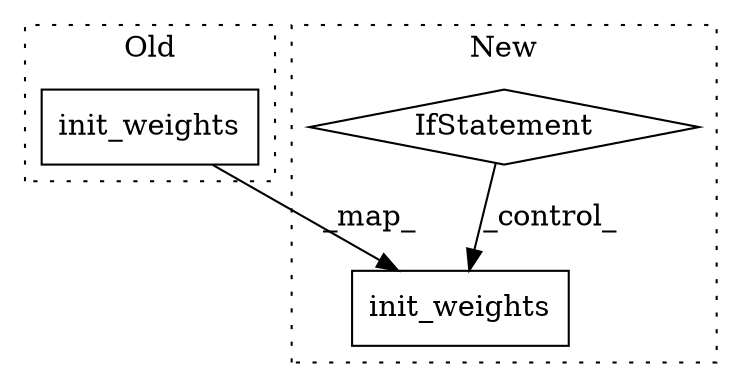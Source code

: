 digraph G {
subgraph cluster0 {
1 [label="init_weights" a="32" s="3977" l="14" shape="box"];
label = "Old";
style="dotted";
}
subgraph cluster1 {
2 [label="init_weights" a="32" s="4486" l="14" shape="box"];
3 [label="IfStatement" a="25" s="4416,4445" l="4,2" shape="diamond"];
label = "New";
style="dotted";
}
1 -> 2 [label="_map_"];
3 -> 2 [label="_control_"];
}